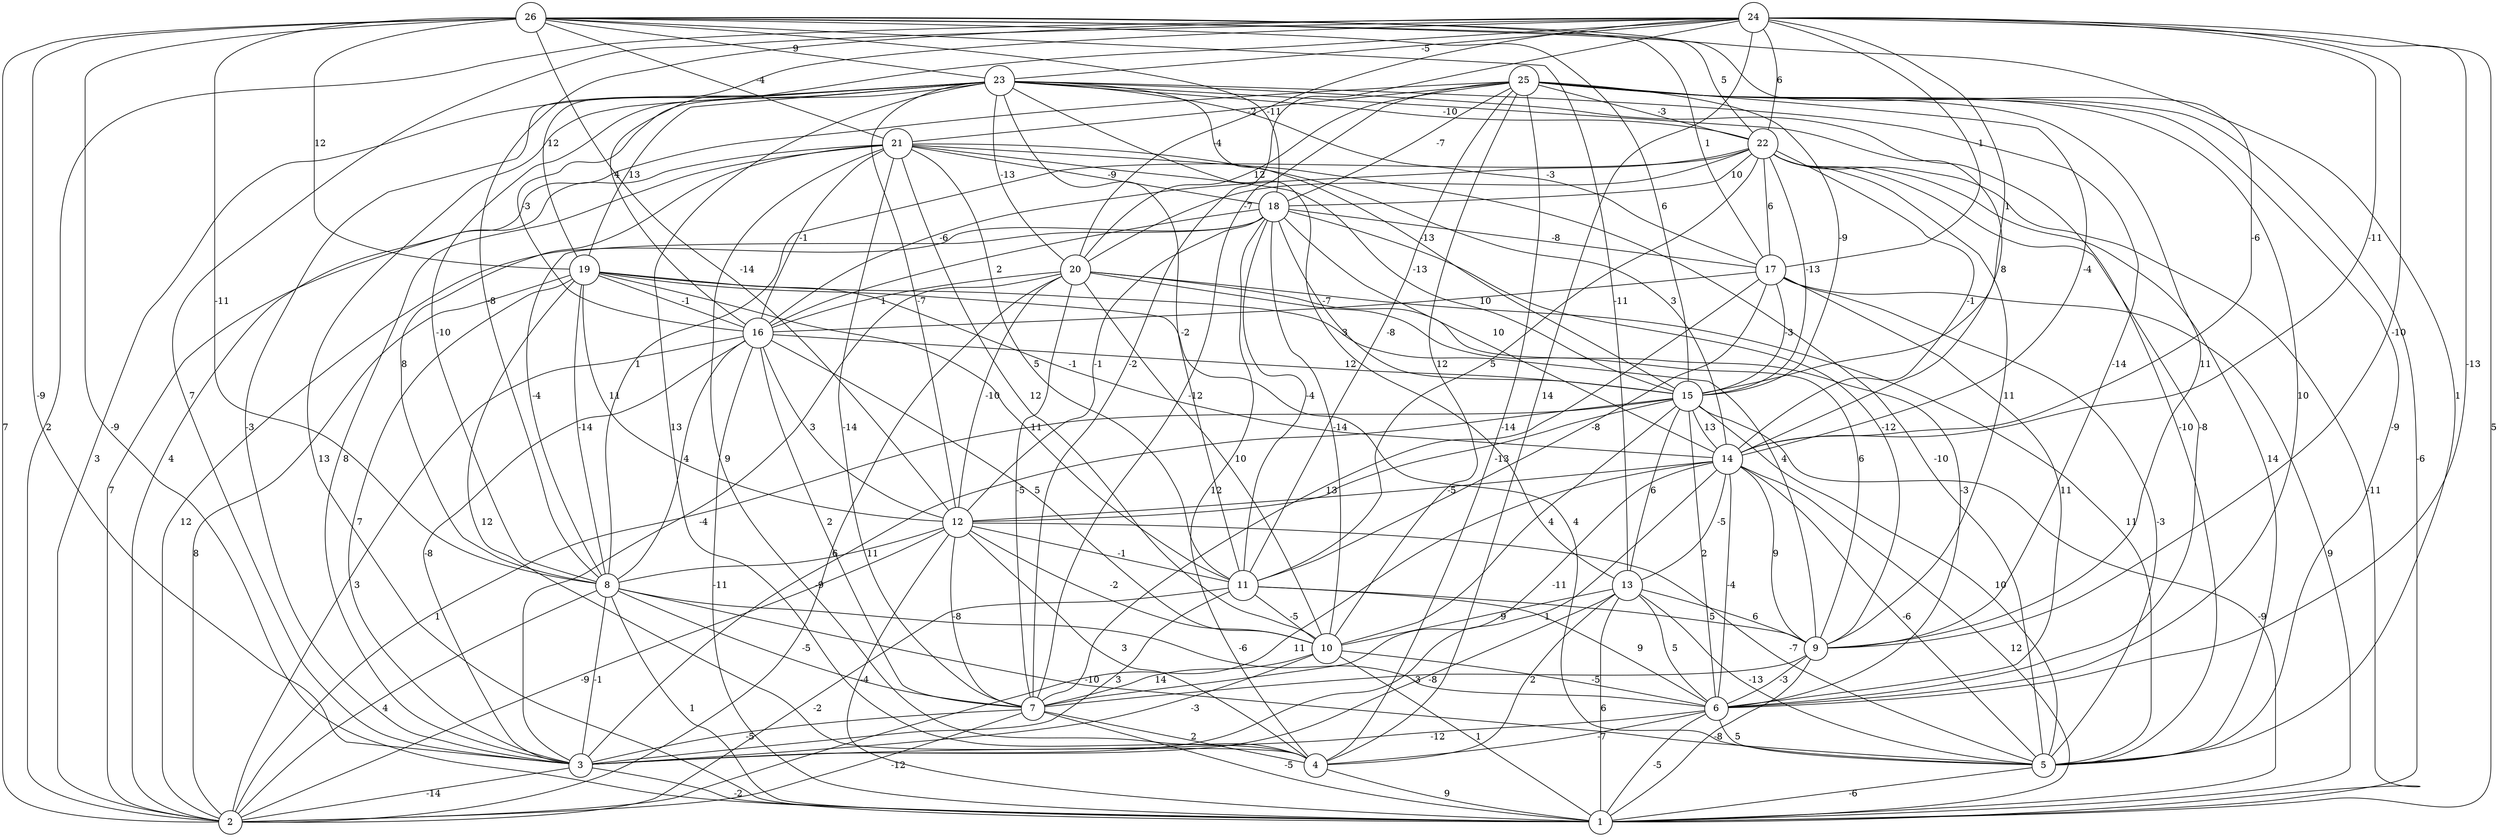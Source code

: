 graph { 
	 fontname="Helvetica,Arial,sans-serif" 
	 node [shape = circle]; 
	 26 -- 1 [label = "-9"];
	 26 -- 2 [label = "7"];
	 26 -- 3 [label = "-9"];
	 26 -- 5 [label = "1"];
	 26 -- 8 [label = "-11"];
	 26 -- 12 [label = "-14"];
	 26 -- 13 [label = "-11"];
	 26 -- 14 [label = "-6"];
	 26 -- 15 [label = "6"];
	 26 -- 17 [label = "1"];
	 26 -- 18 [label = "-11"];
	 26 -- 19 [label = "12"];
	 26 -- 21 [label = "-4"];
	 26 -- 22 [label = "5"];
	 26 -- 23 [label = "9"];
	 25 -- 1 [label = "-6"];
	 25 -- 2 [label = "4"];
	 25 -- 4 [label = "-14"];
	 25 -- 5 [label = "-9"];
	 25 -- 6 [label = "10"];
	 25 -- 7 [label = "-12"];
	 25 -- 9 [label = "11"];
	 25 -- 10 [label = "12"];
	 25 -- 11 [label = "-8"];
	 25 -- 14 [label = "-4"];
	 25 -- 15 [label = "-9"];
	 25 -- 18 [label = "-7"];
	 25 -- 20 [label = "12"];
	 25 -- 21 [label = "-2"];
	 25 -- 22 [label = "-3"];
	 24 -- 1 [label = "5"];
	 24 -- 2 [label = "2"];
	 24 -- 3 [label = "7"];
	 24 -- 4 [label = "14"];
	 24 -- 6 [label = "-13"];
	 24 -- 7 [label = "-2"];
	 24 -- 8 [label = "-8"];
	 24 -- 9 [label = "-10"];
	 24 -- 14 [label = "-11"];
	 24 -- 15 [label = "1"];
	 24 -- 16 [label = "4"];
	 24 -- 17 [label = "-1"];
	 24 -- 19 [label = "12"];
	 24 -- 20 [label = "-4"];
	 24 -- 22 [label = "6"];
	 24 -- 23 [label = "-5"];
	 23 -- 1 [label = "13"];
	 23 -- 2 [label = "3"];
	 23 -- 3 [label = "-3"];
	 23 -- 4 [label = "13"];
	 23 -- 5 [label = "-10"];
	 23 -- 8 [label = "-10"];
	 23 -- 9 [label = "-14"];
	 23 -- 11 [label = "-2"];
	 23 -- 12 [label = "-7"];
	 23 -- 13 [label = "3"];
	 23 -- 14 [label = "8"];
	 23 -- 15 [label = "-13"];
	 23 -- 16 [label = "-3"];
	 23 -- 17 [label = "-3"];
	 23 -- 19 [label = "13"];
	 23 -- 20 [label = "-13"];
	 23 -- 22 [label = "-10"];
	 22 -- 1 [label = "-11"];
	 22 -- 5 [label = "14"];
	 22 -- 6 [label = "-8"];
	 22 -- 8 [label = "1"];
	 22 -- 9 [label = "11"];
	 22 -- 11 [label = "5"];
	 22 -- 14 [label = "-1"];
	 22 -- 15 [label = "-13"];
	 22 -- 16 [label = "-6"];
	 22 -- 17 [label = "6"];
	 22 -- 18 [label = "10"];
	 22 -- 20 [label = "-7"];
	 21 -- 2 [label = "7"];
	 21 -- 3 [label = "8"];
	 21 -- 4 [label = "9"];
	 21 -- 5 [label = "-10"];
	 21 -- 7 [label = "-14"];
	 21 -- 8 [label = "8"];
	 21 -- 10 [label = "12"];
	 21 -- 11 [label = "5"];
	 21 -- 14 [label = "3"];
	 21 -- 15 [label = "-13"];
	 21 -- 16 [label = "-1"];
	 21 -- 18 [label = "-9"];
	 20 -- 2 [label = "6"];
	 20 -- 3 [label = "-4"];
	 20 -- 5 [label = "11"];
	 20 -- 6 [label = "-3"];
	 20 -- 7 [label = "-5"];
	 20 -- 9 [label = "6"];
	 20 -- 10 [label = "10"];
	 20 -- 12 [label = "-10"];
	 20 -- 16 [label = "1"];
	 19 -- 2 [label = "8"];
	 19 -- 3 [label = "7"];
	 19 -- 4 [label = "12"];
	 19 -- 5 [label = "4"];
	 19 -- 8 [label = "-14"];
	 19 -- 9 [label = "4"];
	 19 -- 11 [label = "11"];
	 19 -- 12 [label = "11"];
	 19 -- 14 [label = "-1"];
	 19 -- 16 [label = "-1"];
	 18 -- 2 [label = "12"];
	 18 -- 4 [label = "12"];
	 18 -- 8 [label = "-4"];
	 18 -- 9 [label = "-12"];
	 18 -- 10 [label = "-14"];
	 18 -- 11 [label = "-4"];
	 18 -- 12 [label = "-1"];
	 18 -- 14 [label = "10"];
	 18 -- 15 [label = "-7"];
	 18 -- 16 [label = "2"];
	 18 -- 17 [label = "-8"];
	 17 -- 1 [label = "9"];
	 17 -- 5 [label = "-3"];
	 17 -- 6 [label = "11"];
	 17 -- 7 [label = "13"];
	 17 -- 11 [label = "-8"];
	 17 -- 15 [label = "-3"];
	 17 -- 16 [label = "10"];
	 16 -- 1 [label = "-11"];
	 16 -- 2 [label = "3"];
	 16 -- 3 [label = "-8"];
	 16 -- 7 [label = "2"];
	 16 -- 8 [label = "4"];
	 16 -- 10 [label = "5"];
	 16 -- 12 [label = "3"];
	 16 -- 15 [label = "12"];
	 15 -- 1 [label = "-9"];
	 15 -- 2 [label = "1"];
	 15 -- 3 [label = "-9"];
	 15 -- 5 [label = "10"];
	 15 -- 6 [label = "2"];
	 15 -- 10 [label = "4"];
	 15 -- 12 [label = "-13"];
	 15 -- 13 [label = "6"];
	 15 -- 14 [label = "13"];
	 14 -- 1 [label = "12"];
	 14 -- 2 [label = "11"];
	 14 -- 3 [label = "1"];
	 14 -- 5 [label = "-6"];
	 14 -- 6 [label = "-4"];
	 14 -- 7 [label = "-11"];
	 14 -- 9 [label = "9"];
	 14 -- 12 [label = "-5"];
	 14 -- 13 [label = "-5"];
	 13 -- 1 [label = "6"];
	 13 -- 3 [label = "-8"];
	 13 -- 4 [label = "2"];
	 13 -- 5 [label = "-13"];
	 13 -- 6 [label = "5"];
	 13 -- 9 [label = "6"];
	 13 -- 10 [label = "9"];
	 12 -- 1 [label = "-4"];
	 12 -- 2 [label = "-9"];
	 12 -- 4 [label = "3"];
	 12 -- 5 [label = "-7"];
	 12 -- 7 [label = "-8"];
	 12 -- 8 [label = "11"];
	 12 -- 10 [label = "-2"];
	 12 -- 11 [label = "-1"];
	 11 -- 2 [label = "-2"];
	 11 -- 3 [label = "3"];
	 11 -- 6 [label = "9"];
	 11 -- 9 [label = "5"];
	 11 -- 10 [label = "-5"];
	 10 -- 1 [label = "1"];
	 10 -- 3 [label = "-3"];
	 10 -- 6 [label = "-5"];
	 10 -- 7 [label = "14"];
	 9 -- 1 [label = "-8"];
	 9 -- 6 [label = "-3"];
	 9 -- 7 [label = "-3"];
	 8 -- 1 [label = "1"];
	 8 -- 2 [label = "4"];
	 8 -- 3 [label = "-1"];
	 8 -- 5 [label = "-10"];
	 8 -- 6 [label = "-6"];
	 8 -- 7 [label = "-5"];
	 7 -- 1 [label = "-5"];
	 7 -- 2 [label = "-12"];
	 7 -- 3 [label = "-5"];
	 7 -- 4 [label = "2"];
	 6 -- 1 [label = "-5"];
	 6 -- 3 [label = "-12"];
	 6 -- 4 [label = "-7"];
	 6 -- 5 [label = "5"];
	 5 -- 1 [label = "-6"];
	 4 -- 1 [label = "9"];
	 3 -- 1 [label = "-2"];
	 3 -- 2 [label = "-14"];
	 1;
	 2;
	 3;
	 4;
	 5;
	 6;
	 7;
	 8;
	 9;
	 10;
	 11;
	 12;
	 13;
	 14;
	 15;
	 16;
	 17;
	 18;
	 19;
	 20;
	 21;
	 22;
	 23;
	 24;
	 25;
	 26;
}
